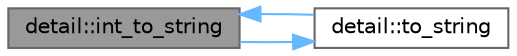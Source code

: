 digraph "detail::int_to_string"
{
 // INTERACTIVE_SVG=YES
 // LATEX_PDF_SIZE
  bgcolor="transparent";
  edge [fontname=Helvetica,fontsize=10,labelfontname=Helvetica,labelfontsize=10];
  node [fontname=Helvetica,fontsize=10,shape=box,height=0.2,width=0.4];
  rankdir="LR";
  Node1 [id="Node000001",label="detail::int_to_string",height=0.2,width=0.4,color="gray40", fillcolor="grey60", style="filled", fontcolor="black",tooltip=" "];
  Node1 -> Node2 [id="edge1_Node000001_Node000002",color="steelblue1",style="solid",tooltip=" "];
  Node2 [id="Node000002",label="detail::to_string",height=0.2,width=0.4,color="grey40", fillcolor="white", style="filled",URL="$namespacedetail.html#a9bbdd7186f0615ca14f4f79fc41f013c",tooltip=" "];
  Node2 -> Node1 [id="edge2_Node000002_Node000001",color="steelblue1",style="solid",tooltip=" "];
}
